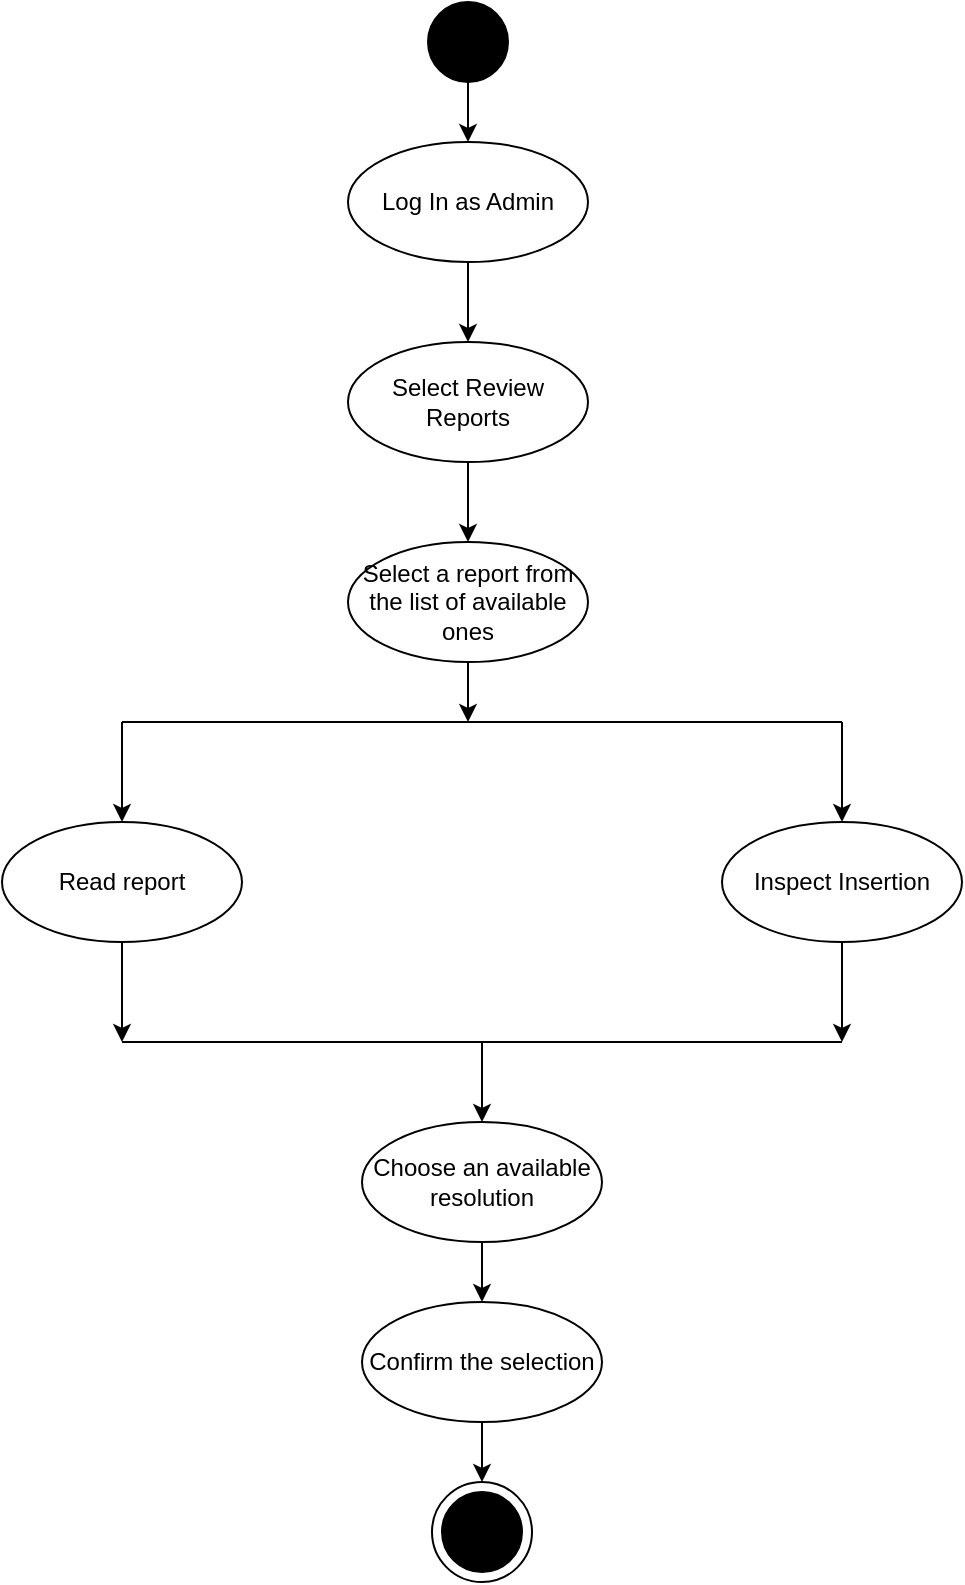 <mxfile version="12.4.2" type="device" pages="1"><diagram id="hpLnMq_KZbwJFz0-EDL8" name="Page-1"><mxGraphModel dx="2048" dy="780" grid="1" gridSize="10" guides="1" tooltips="1" connect="1" arrows="1" fold="1" page="1" pageScale="1" pageWidth="827" pageHeight="1169" math="0" shadow="0"><root><mxCell id="0"/><mxCell id="1" parent="0"/><mxCell id="PvgXD2neFDSY-TgXGaMG-3" style="edgeStyle=orthogonalEdgeStyle;rounded=0;orthogonalLoop=1;jettySize=auto;html=1;entryX=0.5;entryY=0;entryDx=0;entryDy=0;" edge="1" parent="1" source="PvgXD2neFDSY-TgXGaMG-1" target="PvgXD2neFDSY-TgXGaMG-2"><mxGeometry relative="1" as="geometry"/></mxCell><mxCell id="PvgXD2neFDSY-TgXGaMG-1" value="" style="ellipse;whiteSpace=wrap;html=1;aspect=fixed;fillColor=#000000;" vertex="1" parent="1"><mxGeometry x="393" width="40" height="40" as="geometry"/></mxCell><mxCell id="PvgXD2neFDSY-TgXGaMG-5" style="edgeStyle=orthogonalEdgeStyle;rounded=0;orthogonalLoop=1;jettySize=auto;html=1;entryX=0.5;entryY=0;entryDx=0;entryDy=0;" edge="1" parent="1" source="PvgXD2neFDSY-TgXGaMG-2" target="PvgXD2neFDSY-TgXGaMG-4"><mxGeometry relative="1" as="geometry"/></mxCell><mxCell id="PvgXD2neFDSY-TgXGaMG-2" value="Log In as Admin" style="ellipse;whiteSpace=wrap;html=1;fontFamily=Helvetica;fontSize=12;fontColor=#000000;align=center;strokeColor=#000000;fillColor=#FFFFFF;" vertex="1" parent="1"><mxGeometry x="353" y="70" width="120" height="60" as="geometry"/></mxCell><mxCell id="PvgXD2neFDSY-TgXGaMG-7" style="edgeStyle=orthogonalEdgeStyle;rounded=0;orthogonalLoop=1;jettySize=auto;html=1;entryX=0.5;entryY=0;entryDx=0;entryDy=0;" edge="1" parent="1" source="PvgXD2neFDSY-TgXGaMG-4" target="PvgXD2neFDSY-TgXGaMG-6"><mxGeometry relative="1" as="geometry"/></mxCell><mxCell id="PvgXD2neFDSY-TgXGaMG-4" value="Select Review Reports" style="ellipse;whiteSpace=wrap;html=1;fontFamily=Helvetica;fontSize=12;fontColor=#000000;align=center;strokeColor=#000000;fillColor=#FFFFFF;" vertex="1" parent="1"><mxGeometry x="353" y="170" width="120" height="60" as="geometry"/></mxCell><mxCell id="PvgXD2neFDSY-TgXGaMG-16" style="edgeStyle=orthogonalEdgeStyle;rounded=0;orthogonalLoop=1;jettySize=auto;html=1;" edge="1" parent="1" source="PvgXD2neFDSY-TgXGaMG-6"><mxGeometry relative="1" as="geometry"><mxPoint x="413" y="360" as="targetPoint"/></mxGeometry></mxCell><mxCell id="PvgXD2neFDSY-TgXGaMG-6" value="Select a report from the list of available ones" style="ellipse;whiteSpace=wrap;html=1;fontFamily=Helvetica;fontSize=12;fontColor=#000000;align=center;strokeColor=#000000;fillColor=#FFFFFF;" vertex="1" parent="1"><mxGeometry x="353" y="270" width="120" height="60" as="geometry"/></mxCell><mxCell id="PvgXD2neFDSY-TgXGaMG-13" style="edgeStyle=orthogonalEdgeStyle;rounded=0;orthogonalLoop=1;jettySize=auto;html=1;" edge="1" parent="1" source="PvgXD2neFDSY-TgXGaMG-8"><mxGeometry relative="1" as="geometry"><mxPoint x="240" y="520" as="targetPoint"/></mxGeometry></mxCell><mxCell id="PvgXD2neFDSY-TgXGaMG-8" value="Read report" style="ellipse;whiteSpace=wrap;html=1;fontFamily=Helvetica;fontSize=12;fontColor=#000000;align=center;strokeColor=#000000;fillColor=#FFFFFF;" vertex="1" parent="1"><mxGeometry x="180" y="410" width="120" height="60" as="geometry"/></mxCell><mxCell id="PvgXD2neFDSY-TgXGaMG-9" value="" style="endArrow=none;html=1;" edge="1" parent="1"><mxGeometry width="50" height="50" relative="1" as="geometry"><mxPoint x="240" y="360" as="sourcePoint"/><mxPoint x="600" y="360" as="targetPoint"/></mxGeometry></mxCell><mxCell id="PvgXD2neFDSY-TgXGaMG-14" style="edgeStyle=orthogonalEdgeStyle;rounded=0;orthogonalLoop=1;jettySize=auto;html=1;" edge="1" parent="1" source="PvgXD2neFDSY-TgXGaMG-10"><mxGeometry relative="1" as="geometry"><mxPoint x="600" y="520" as="targetPoint"/></mxGeometry></mxCell><mxCell id="PvgXD2neFDSY-TgXGaMG-10" value="Inspect Insertion" style="ellipse;whiteSpace=wrap;html=1;fontFamily=Helvetica;fontSize=12;fontColor=#000000;align=center;strokeColor=#000000;fillColor=#FFFFFF;" vertex="1" parent="1"><mxGeometry x="540" y="410" width="120" height="60" as="geometry"/></mxCell><mxCell id="PvgXD2neFDSY-TgXGaMG-11" value="" style="endArrow=none;html=1;" edge="1" parent="1"><mxGeometry width="50" height="50" relative="1" as="geometry"><mxPoint x="240" y="520" as="sourcePoint"/><mxPoint x="600" y="520" as="targetPoint"/></mxGeometry></mxCell><mxCell id="PvgXD2neFDSY-TgXGaMG-12" value="" style="endArrow=classic;html=1;entryX=0.5;entryY=0;entryDx=0;entryDy=0;" edge="1" parent="1" target="PvgXD2neFDSY-TgXGaMG-8"><mxGeometry width="50" height="50" relative="1" as="geometry"><mxPoint x="240" y="360" as="sourcePoint"/><mxPoint x="230" y="540" as="targetPoint"/></mxGeometry></mxCell><mxCell id="PvgXD2neFDSY-TgXGaMG-15" value="" style="endArrow=classic;html=1;entryX=0.5;entryY=0;entryDx=0;entryDy=0;" edge="1" parent="1" target="PvgXD2neFDSY-TgXGaMG-10"><mxGeometry width="50" height="50" relative="1" as="geometry"><mxPoint x="600" y="360" as="sourcePoint"/><mxPoint x="230" y="550" as="targetPoint"/></mxGeometry></mxCell><mxCell id="PvgXD2neFDSY-TgXGaMG-17" value="" style="endArrow=classic;html=1;entryX=0.5;entryY=0;entryDx=0;entryDy=0;" edge="1" parent="1" target="PvgXD2neFDSY-TgXGaMG-18"><mxGeometry width="50" height="50" relative="1" as="geometry"><mxPoint x="420" y="520" as="sourcePoint"/><mxPoint x="420" y="560" as="targetPoint"/></mxGeometry></mxCell><mxCell id="PvgXD2neFDSY-TgXGaMG-20" style="edgeStyle=orthogonalEdgeStyle;rounded=0;orthogonalLoop=1;jettySize=auto;html=1;entryX=0.5;entryY=0;entryDx=0;entryDy=0;" edge="1" parent="1" source="PvgXD2neFDSY-TgXGaMG-18" target="PvgXD2neFDSY-TgXGaMG-19"><mxGeometry relative="1" as="geometry"/></mxCell><mxCell id="PvgXD2neFDSY-TgXGaMG-18" value="Choose an available resolution" style="ellipse;whiteSpace=wrap;html=1;fontFamily=Helvetica;fontSize=12;fontColor=#000000;align=center;strokeColor=#000000;fillColor=#FFFFFF;" vertex="1" parent="1"><mxGeometry x="360" y="560" width="120" height="60" as="geometry"/></mxCell><mxCell id="PvgXD2neFDSY-TgXGaMG-23" style="edgeStyle=orthogonalEdgeStyle;rounded=0;orthogonalLoop=1;jettySize=auto;html=1;entryX=0.5;entryY=0;entryDx=0;entryDy=0;" edge="1" parent="1" source="PvgXD2neFDSY-TgXGaMG-19" target="PvgXD2neFDSY-TgXGaMG-22"><mxGeometry relative="1" as="geometry"/></mxCell><mxCell id="PvgXD2neFDSY-TgXGaMG-19" value="Confirm the selection" style="ellipse;whiteSpace=wrap;html=1;fontFamily=Helvetica;fontSize=12;fontColor=#000000;align=center;strokeColor=#000000;fillColor=#FFFFFF;" vertex="1" parent="1"><mxGeometry x="360" y="650" width="120" height="60" as="geometry"/></mxCell><mxCell id="PvgXD2neFDSY-TgXGaMG-21" value="" style="ellipse;whiteSpace=wrap;html=1;aspect=fixed;fillColor=#000000;" vertex="1" parent="1"><mxGeometry x="400" y="745" width="40" height="40" as="geometry"/></mxCell><mxCell id="PvgXD2neFDSY-TgXGaMG-22" value="" style="ellipse;whiteSpace=wrap;html=1;aspect=fixed;fillColor=none;" vertex="1" parent="1"><mxGeometry x="395" y="740" width="50" height="50" as="geometry"/></mxCell></root></mxGraphModel></diagram></mxfile>
